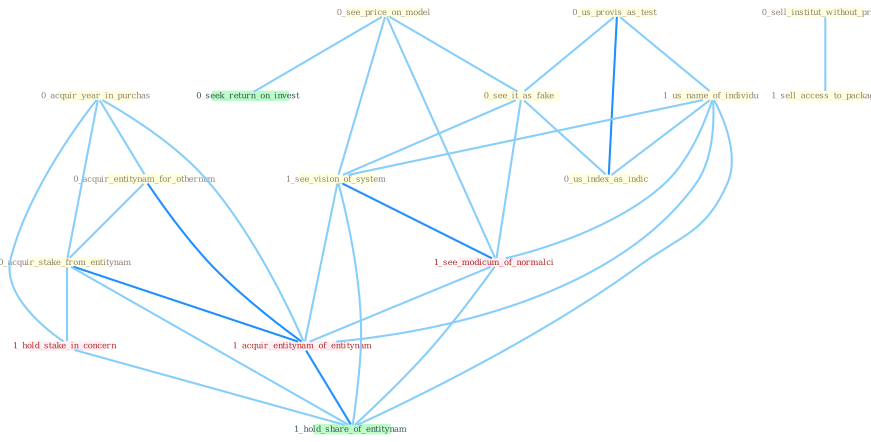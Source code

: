 Graph G{ 
    node
    [shape=polygon,style=filled,width=.5,height=.06,color="#BDFCC9",fixedsize=true,fontsize=4,
    fontcolor="#2f4f4f"];
    {node
    [color="#ffffe0", fontcolor="#8b7d6b"] "0_acquir_year_in_purchas " "0_acquir_entitynam_for_othernum " "0_see_price_on_model " "0_sell_institut_without_price " "1_sell_access_to_packag " "0_us_provis_as_test " "1_us_name_of_individu " "0_see_it_as_fake " "0_acquir_stake_from_entitynam " "1_see_vision_of_system " "0_us_index_as_indic "}
{node [color="#fff0f5", fontcolor="#b22222"] "1_hold_stake_in_concern " "1_see_modicum_of_normalci " "1_acquir_entitynam_of_entitynam "}
edge [color="#B0E2FF"];

	"0_acquir_year_in_purchas " -- "0_acquir_entitynam_for_othernum " [w="1", color="#87cefa" ];
	"0_acquir_year_in_purchas " -- "0_acquir_stake_from_entitynam " [w="1", color="#87cefa" ];
	"0_acquir_year_in_purchas " -- "1_hold_stake_in_concern " [w="1", color="#87cefa" ];
	"0_acquir_year_in_purchas " -- "1_acquir_entitynam_of_entitynam " [w="1", color="#87cefa" ];
	"0_acquir_entitynam_for_othernum " -- "0_acquir_stake_from_entitynam " [w="1", color="#87cefa" ];
	"0_acquir_entitynam_for_othernum " -- "1_acquir_entitynam_of_entitynam " [w="2", color="#1e90ff" , len=0.8];
	"0_see_price_on_model " -- "0_see_it_as_fake " [w="1", color="#87cefa" ];
	"0_see_price_on_model " -- "1_see_vision_of_system " [w="1", color="#87cefa" ];
	"0_see_price_on_model " -- "0_seek_return_on_invest " [w="1", color="#87cefa" ];
	"0_see_price_on_model " -- "1_see_modicum_of_normalci " [w="1", color="#87cefa" ];
	"0_sell_institut_without_price " -- "1_sell_access_to_packag " [w="1", color="#87cefa" ];
	"0_us_provis_as_test " -- "1_us_name_of_individu " [w="1", color="#87cefa" ];
	"0_us_provis_as_test " -- "0_see_it_as_fake " [w="1", color="#87cefa" ];
	"0_us_provis_as_test " -- "0_us_index_as_indic " [w="2", color="#1e90ff" , len=0.8];
	"1_us_name_of_individu " -- "1_see_vision_of_system " [w="1", color="#87cefa" ];
	"1_us_name_of_individu " -- "0_us_index_as_indic " [w="1", color="#87cefa" ];
	"1_us_name_of_individu " -- "1_see_modicum_of_normalci " [w="1", color="#87cefa" ];
	"1_us_name_of_individu " -- "1_acquir_entitynam_of_entitynam " [w="1", color="#87cefa" ];
	"1_us_name_of_individu " -- "1_hold_share_of_entitynam " [w="1", color="#87cefa" ];
	"0_see_it_as_fake " -- "1_see_vision_of_system " [w="1", color="#87cefa" ];
	"0_see_it_as_fake " -- "0_us_index_as_indic " [w="1", color="#87cefa" ];
	"0_see_it_as_fake " -- "1_see_modicum_of_normalci " [w="1", color="#87cefa" ];
	"0_acquir_stake_from_entitynam " -- "1_hold_stake_in_concern " [w="1", color="#87cefa" ];
	"0_acquir_stake_from_entitynam " -- "1_acquir_entitynam_of_entitynam " [w="2", color="#1e90ff" , len=0.8];
	"0_acquir_stake_from_entitynam " -- "1_hold_share_of_entitynam " [w="1", color="#87cefa" ];
	"1_see_vision_of_system " -- "1_see_modicum_of_normalci " [w="2", color="#1e90ff" , len=0.8];
	"1_see_vision_of_system " -- "1_acquir_entitynam_of_entitynam " [w="1", color="#87cefa" ];
	"1_see_vision_of_system " -- "1_hold_share_of_entitynam " [w="1", color="#87cefa" ];
	"1_hold_stake_in_concern " -- "1_hold_share_of_entitynam " [w="1", color="#87cefa" ];
	"1_see_modicum_of_normalci " -- "1_acquir_entitynam_of_entitynam " [w="1", color="#87cefa" ];
	"1_see_modicum_of_normalci " -- "1_hold_share_of_entitynam " [w="1", color="#87cefa" ];
	"1_acquir_entitynam_of_entitynam " -- "1_hold_share_of_entitynam " [w="2", color="#1e90ff" , len=0.8];
}
